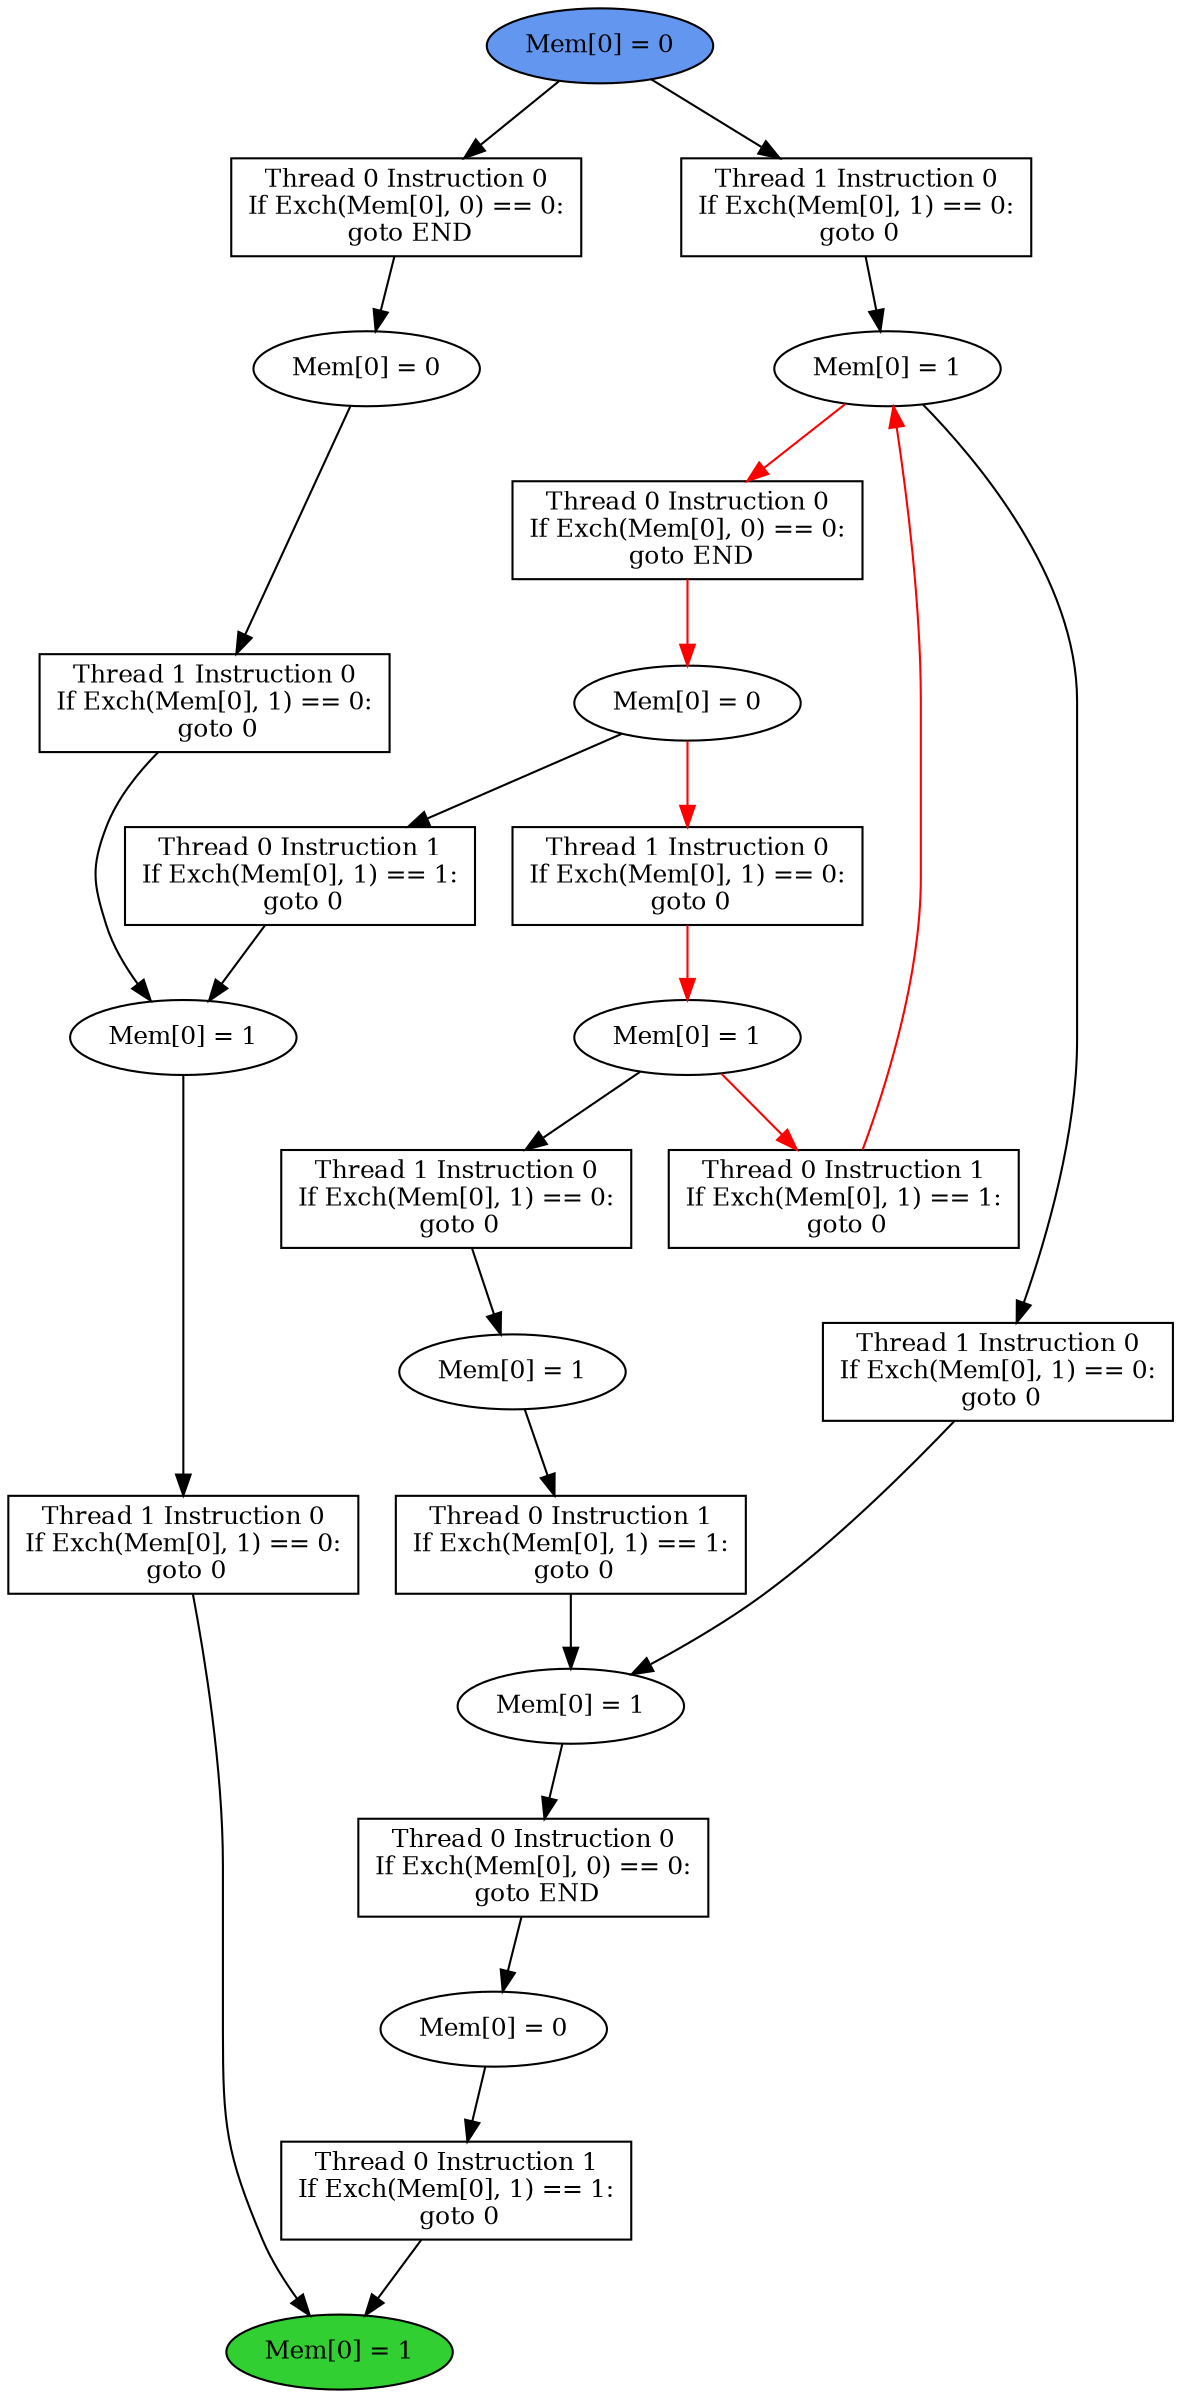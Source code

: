 digraph "graph" {
graph [fontsize=12]
node [fontsize=12]
edge [fontsize=12]
rankdir=TB;
"N13" -> "N12" [uuid = "<A0, S7>", color = "#000000", fontcolor = "#ffffff", style = "solid", label = "", dir = "forward", weight = "1"]
"N17" -> "N16" [uuid = "<A1, S6>", color = "#000000", fontcolor = "#ffffff", style = "solid", label = "", dir = "forward", weight = "1"]
"N26" -> "N25" [uuid = "<A2, S2>", color = "#ff0000", fontcolor = "#ffffff", style = "solid", label = "", dir = "forward", weight = "1"]
"N22" -> "N21" [uuid = "<A3, S1>", color = "#000000", fontcolor = "#ffffff", style = "solid", label = "", dir = "forward", weight = "1"]
"N28" -> "N27" [uuid = "<A4, S0>", color = "#ff0000", fontcolor = "#ffffff", style = "solid", label = "", dir = "forward", weight = "1"]
"N15" -> "N8" [uuid = "<A5, END$0>", color = "#000000", fontcolor = "#ffffff", style = "solid", label = "", dir = "forward", weight = "1"]
"N31" -> "N24" [uuid = "<A6, S5>", color = "#ff0000", fontcolor = "#ffffff", style = "solid", label = "", dir = "back", weight = "1"]
"N14" -> "N10" [uuid = "<A7, S4>", color = "#000000", fontcolor = "#ffffff", style = "solid", label = "", dir = "forward", weight = "1"]
"N20" -> "N18" [uuid = "<A8, S3>", color = "#000000", fontcolor = "#ffffff", style = "solid", label = "", dir = "forward", weight = "1"]
"N9" -> "N8" [uuid = "<A9, END$0>", color = "#000000", fontcolor = "#ffffff", style = "solid", label = "", dir = "forward", weight = "1"]
"N32" -> "N31" [uuid = "<A10, S5>", color = "#000000", fontcolor = "#ffffff", style = "solid", label = "", dir = "forward", weight = "1"]
"N11" -> "N10" [uuid = "<A11, S4>", color = "#000000", fontcolor = "#ffffff", style = "solid", label = "", dir = "forward", weight = "1"]
"N19" -> "N18" [uuid = "<A12, S3>", color = "#000000", fontcolor = "#ffffff", style = "solid", label = "", dir = "forward", weight = "1"]
"N33" -> "N13" [uuid = "<A0, START$0>", color = "#000000", fontcolor = "#ffffff", style = "solid", label = "", dir = "forward", weight = "1"]
"N18" -> "N17" [uuid = "<A1, S3>", color = "#000000", fontcolor = "#ffffff", style = "solid", label = "", dir = "forward", weight = "1"]
"N27" -> "N26" [uuid = "<A2, S0>", color = "#ff0000", fontcolor = "#ffffff", style = "solid", label = "", dir = "forward", weight = "1"]
"N25" -> "N22" [uuid = "<A3, S2>", color = "#000000", fontcolor = "#ffffff", style = "solid", label = "", dir = "forward", weight = "1"]
"N31" -> "N28" [uuid = "<A4, S5>", color = "#ff0000", fontcolor = "#ffffff", style = "solid", label = "", dir = "forward", weight = "1"]
"N16" -> "N15" [uuid = "<A5, S6>", color = "#000000", fontcolor = "#ffffff", style = "solid", label = "", dir = "forward", weight = "1"]
"N25" -> "N24" [uuid = "<A6, S2>", color = "#ff0000", fontcolor = "#ffffff", style = "solid", label = "", dir = "forward", weight = "1"]
"N27" -> "N14" [uuid = "<A7, S0>", color = "#000000", fontcolor = "#ffffff", style = "solid", label = "", dir = "forward", weight = "1"]
"N21" -> "N20" [uuid = "<A8, S1>", color = "#000000", fontcolor = "#ffffff", style = "solid", label = "", dir = "forward", weight = "1"]
"N10" -> "N9" [uuid = "<A9, S4>", color = "#000000", fontcolor = "#ffffff", style = "solid", label = "", dir = "forward", weight = "1"]
"N33" -> "N32" [uuid = "<A10, START$0>", color = "#000000", fontcolor = "#ffffff", style = "solid", label = "", dir = "forward", weight = "1"]
"N12" -> "N11" [uuid = "<A11, S7>", color = "#000000", fontcolor = "#ffffff", style = "solid", label = "", dir = "forward", weight = "1"]
"N31" -> "N19" [uuid = "<A12, S5>", color = "#000000", fontcolor = "#ffffff", style = "solid", label = "", dir = "forward", weight = "1"]
"N8" [uuid="END$0", label="Mem[0] = 1", fillcolor = "#31cf31", fontcolor = "#000000", shape = "ellipse", style = "filled, solid"]
"N9" [uuid="A9", label="Thread 1 Instruction 0
If Exch(Mem[0], 1) == 0:
 goto 0", fillcolor = "#ffffff", fontcolor = "#000000", shape = "box", style = "filled, solid"]
"N10" [uuid="S4", label="Mem[0] = 1", fillcolor = "#ffffff", fontcolor = "#000000", shape = "ellipse", style = "filled, solid"]
"N11" [uuid="A11", label="Thread 1 Instruction 0
If Exch(Mem[0], 1) == 0:
 goto 0", fillcolor = "#ffffff", fontcolor = "#000000", shape = "box", style = "filled, solid"]
"N12" [uuid="S7", label="Mem[0] = 0", fillcolor = "#ffffff", fontcolor = "#000000", shape = "ellipse", style = "filled, solid"]
"N13" [uuid="A0", label="Thread 0 Instruction 0
If Exch(Mem[0], 0) == 0:
 goto END", fillcolor = "#ffffff", fontcolor = "#000000", shape = "box", style = "filled, solid"]
"N14" [uuid="A7", label="Thread 0 Instruction 1
If Exch(Mem[0], 1) == 1:
 goto 0", fillcolor = "#ffffff", fontcolor = "#000000", shape = "box", style = "filled, solid"]
"N15" [uuid="A5", label="Thread 0 Instruction 1
If Exch(Mem[0], 1) == 1:
 goto 0", fillcolor = "#ffffff", fontcolor = "#000000", shape = "box", style = "filled, solid"]
"N16" [uuid="S6", label="Mem[0] = 0", fillcolor = "#ffffff", fontcolor = "#000000", shape = "ellipse", style = "filled, solid"]
"N17" [uuid="A1", label="Thread 0 Instruction 0
If Exch(Mem[0], 0) == 0:
 goto END", fillcolor = "#ffffff", fontcolor = "#000000", shape = "box", style = "filled, solid"]
"N18" [uuid="S3", label="Mem[0] = 1", fillcolor = "#ffffff", fontcolor = "#000000", shape = "ellipse", style = "filled, solid"]
"N19" [uuid="A12", label="Thread 1 Instruction 0
If Exch(Mem[0], 1) == 0:
 goto 0", fillcolor = "#ffffff", fontcolor = "#000000", shape = "box", style = "filled, solid"]
"N20" [uuid="A8", label="Thread 0 Instruction 1
If Exch(Mem[0], 1) == 1:
 goto 0", fillcolor = "#ffffff", fontcolor = "#000000", shape = "box", style = "filled, solid"]
"N21" [uuid="S1", label="Mem[0] = 1", fillcolor = "#ffffff", fontcolor = "#000000", shape = "ellipse", style = "filled, solid"]
"N22" [uuid="A3", label="Thread 1 Instruction 0
If Exch(Mem[0], 1) == 0:
 goto 0", fillcolor = "#ffffff", fontcolor = "#000000", shape = "box", style = "filled, solid"]
"N24" [uuid="A6", label="Thread 0 Instruction 1
If Exch(Mem[0], 1) == 1:
 goto 0", fillcolor = "#ffffff", fontcolor = "#000000", shape = "box", style = "filled, solid"]
"N25" [uuid="S2", label="Mem[0] = 1", fillcolor = "#ffffff", fontcolor = "#000000", shape = "ellipse", style = "filled, solid"]
"N26" [uuid="A2", label="Thread 1 Instruction 0
If Exch(Mem[0], 1) == 0:
 goto 0", fillcolor = "#ffffff", fontcolor = "#000000", shape = "box", style = "filled, solid"]
"N27" [uuid="S0", label="Mem[0] = 0", fillcolor = "#ffffff", fontcolor = "#000000", shape = "ellipse", style = "filled, solid"]
"N28" [uuid="A4", label="Thread 0 Instruction 0
If Exch(Mem[0], 0) == 0:
 goto END", fillcolor = "#ffffff", fontcolor = "#000000", shape = "box", style = "filled, solid"]
"N31" [uuid="S5", label="Mem[0] = 1", fillcolor = "#ffffff", fontcolor = "#000000", shape = "ellipse", style = "filled, solid"]
"N32" [uuid="A10", label="Thread 1 Instruction 0
If Exch(Mem[0], 1) == 0:
 goto 0", fillcolor = "#ffffff", fontcolor = "#000000", shape = "box", style = "filled, solid"]
"N33" [uuid="START$0", label="Mem[0] = 0", fillcolor = "#6396ef", fontcolor = "#000000", shape = "ellipse", style = "filled, solid"]
}